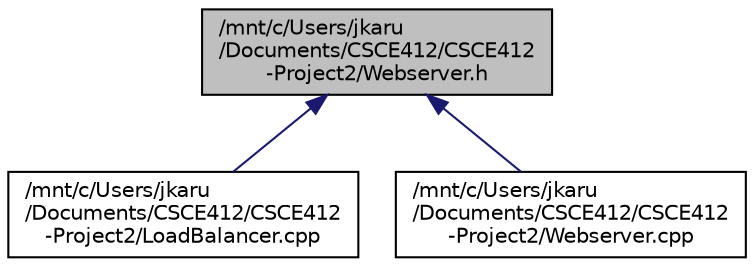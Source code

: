 digraph "/mnt/c/Users/jkaru/Documents/CSCE412/CSCE412-Project2/Webserver.h"
{
 // LATEX_PDF_SIZE
  edge [fontname="Helvetica",fontsize="10",labelfontname="Helvetica",labelfontsize="10"];
  node [fontname="Helvetica",fontsize="10",shape=record];
  Node1 [label="/mnt/c/Users/jkaru\l/Documents/CSCE412/CSCE412\l-Project2/Webserver.h",height=0.2,width=0.4,color="black", fillcolor="grey75", style="filled", fontcolor="black",tooltip=" "];
  Node1 -> Node2 [dir="back",color="midnightblue",fontsize="10",style="solid",fontname="Helvetica"];
  Node2 [label="/mnt/c/Users/jkaru\l/Documents/CSCE412/CSCE412\l-Project2/LoadBalancer.cpp",height=0.2,width=0.4,color="black", fillcolor="white", style="filled",URL="$LoadBalancer_8cpp.html",tooltip=" "];
  Node1 -> Node3 [dir="back",color="midnightblue",fontsize="10",style="solid",fontname="Helvetica"];
  Node3 [label="/mnt/c/Users/jkaru\l/Documents/CSCE412/CSCE412\l-Project2/Webserver.cpp",height=0.2,width=0.4,color="black", fillcolor="white", style="filled",URL="$Webserver_8cpp.html",tooltip=" "];
}
